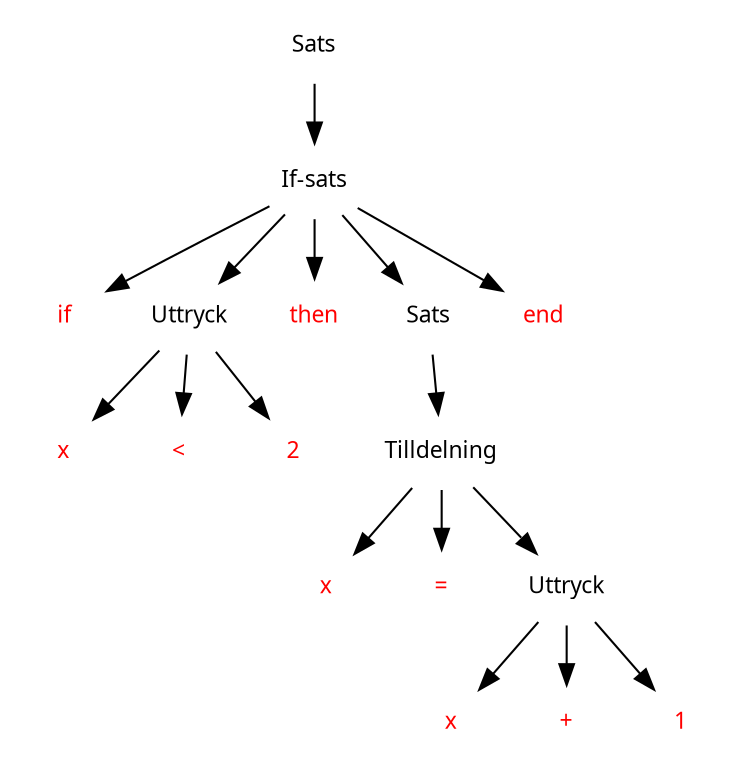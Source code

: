digraph G {
  node [fontname=Sans,fontsize=11,style=filled,color=white,fontcolor=red]
  nodesep=0.0;
  ranksep=0.4;

  stat -> ifstat;
  stat [label="Sats",fontcolor=black]

  ifstat -> if;
  ifstat -> expr;
  ifstat -> then;
  ifstat -> substat;
  ifstat -> end;
  ifstat [label="If-sats",fontcolor=black];

  // x < 2
  expr -> "x";
  expr -> "<";
  expr -> "2";
  expr [label="Uttryck",fontcolor=black];

  // x = x + 1
  substat -> assign;
  substat [label="Sats",fontcolor=black];
  assign -> ident;
  assign -> "=";
  assign -> assignExpr;
  assign [label="Tilldelning",fontcolor=black];

  assignExpr -> ident2;
  assignExpr -> "+";
  assignExpr -> "1";
  assignExpr [label="Uttryck",fontcolor=black];

  ident [label="x"];
  ident2 [label="x"];

}
